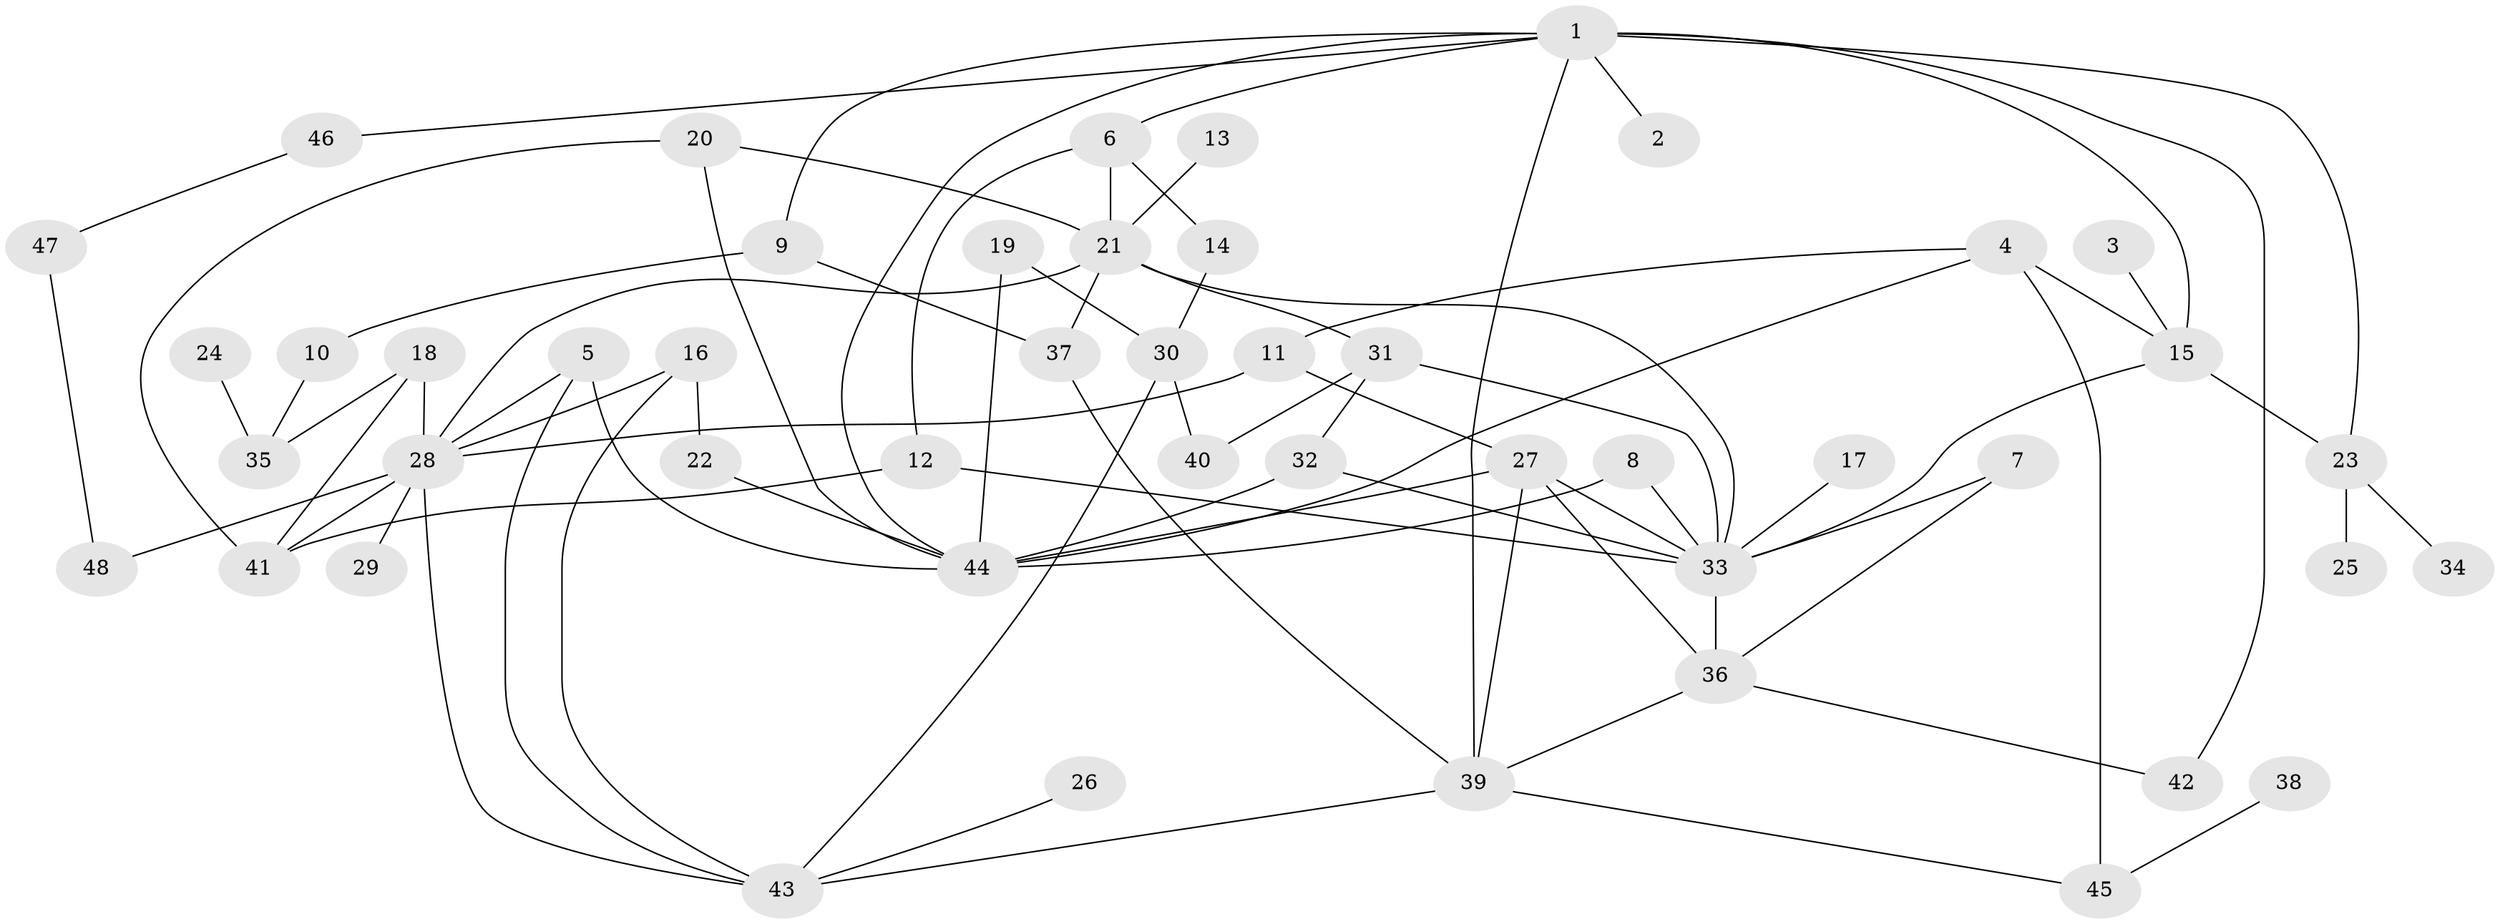 // original degree distribution, {7: 0.041666666666666664, 4: 0.10416666666666667, 3: 0.2708333333333333, 5: 0.03125, 1: 0.20833333333333334, 9: 0.010416666666666666, 2: 0.3229166666666667, 6: 0.010416666666666666}
// Generated by graph-tools (version 1.1) at 2025/49/03/09/25 03:49:16]
// undirected, 48 vertices, 80 edges
graph export_dot {
graph [start="1"]
  node [color=gray90,style=filled];
  1;
  2;
  3;
  4;
  5;
  6;
  7;
  8;
  9;
  10;
  11;
  12;
  13;
  14;
  15;
  16;
  17;
  18;
  19;
  20;
  21;
  22;
  23;
  24;
  25;
  26;
  27;
  28;
  29;
  30;
  31;
  32;
  33;
  34;
  35;
  36;
  37;
  38;
  39;
  40;
  41;
  42;
  43;
  44;
  45;
  46;
  47;
  48;
  1 -- 2 [weight=1.0];
  1 -- 6 [weight=1.0];
  1 -- 9 [weight=1.0];
  1 -- 15 [weight=1.0];
  1 -- 23 [weight=1.0];
  1 -- 39 [weight=1.0];
  1 -- 42 [weight=1.0];
  1 -- 44 [weight=1.0];
  1 -- 46 [weight=1.0];
  3 -- 15 [weight=1.0];
  4 -- 11 [weight=1.0];
  4 -- 15 [weight=1.0];
  4 -- 44 [weight=1.0];
  4 -- 45 [weight=2.0];
  5 -- 28 [weight=1.0];
  5 -- 43 [weight=1.0];
  5 -- 44 [weight=1.0];
  6 -- 12 [weight=1.0];
  6 -- 14 [weight=1.0];
  6 -- 21 [weight=1.0];
  7 -- 33 [weight=1.0];
  7 -- 36 [weight=1.0];
  8 -- 33 [weight=1.0];
  8 -- 44 [weight=1.0];
  9 -- 10 [weight=1.0];
  9 -- 37 [weight=1.0];
  10 -- 35 [weight=1.0];
  11 -- 27 [weight=1.0];
  11 -- 28 [weight=1.0];
  12 -- 33 [weight=1.0];
  12 -- 41 [weight=1.0];
  13 -- 21 [weight=1.0];
  14 -- 30 [weight=1.0];
  15 -- 23 [weight=1.0];
  15 -- 33 [weight=1.0];
  16 -- 22 [weight=1.0];
  16 -- 28 [weight=1.0];
  16 -- 43 [weight=1.0];
  17 -- 33 [weight=1.0];
  18 -- 28 [weight=1.0];
  18 -- 35 [weight=1.0];
  18 -- 41 [weight=1.0];
  19 -- 30 [weight=1.0];
  19 -- 44 [weight=1.0];
  20 -- 21 [weight=1.0];
  20 -- 41 [weight=1.0];
  20 -- 44 [weight=1.0];
  21 -- 28 [weight=1.0];
  21 -- 31 [weight=1.0];
  21 -- 33 [weight=1.0];
  21 -- 37 [weight=1.0];
  22 -- 44 [weight=1.0];
  23 -- 25 [weight=1.0];
  23 -- 34 [weight=1.0];
  24 -- 35 [weight=1.0];
  26 -- 43 [weight=1.0];
  27 -- 33 [weight=1.0];
  27 -- 36 [weight=1.0];
  27 -- 39 [weight=1.0];
  27 -- 44 [weight=1.0];
  28 -- 29 [weight=1.0];
  28 -- 41 [weight=1.0];
  28 -- 43 [weight=1.0];
  28 -- 48 [weight=1.0];
  30 -- 40 [weight=1.0];
  30 -- 43 [weight=1.0];
  31 -- 32 [weight=1.0];
  31 -- 33 [weight=1.0];
  31 -- 40 [weight=1.0];
  32 -- 33 [weight=1.0];
  32 -- 44 [weight=1.0];
  33 -- 36 [weight=1.0];
  36 -- 39 [weight=1.0];
  36 -- 42 [weight=1.0];
  37 -- 39 [weight=1.0];
  38 -- 45 [weight=1.0];
  39 -- 43 [weight=1.0];
  39 -- 45 [weight=1.0];
  46 -- 47 [weight=1.0];
  47 -- 48 [weight=1.0];
}
